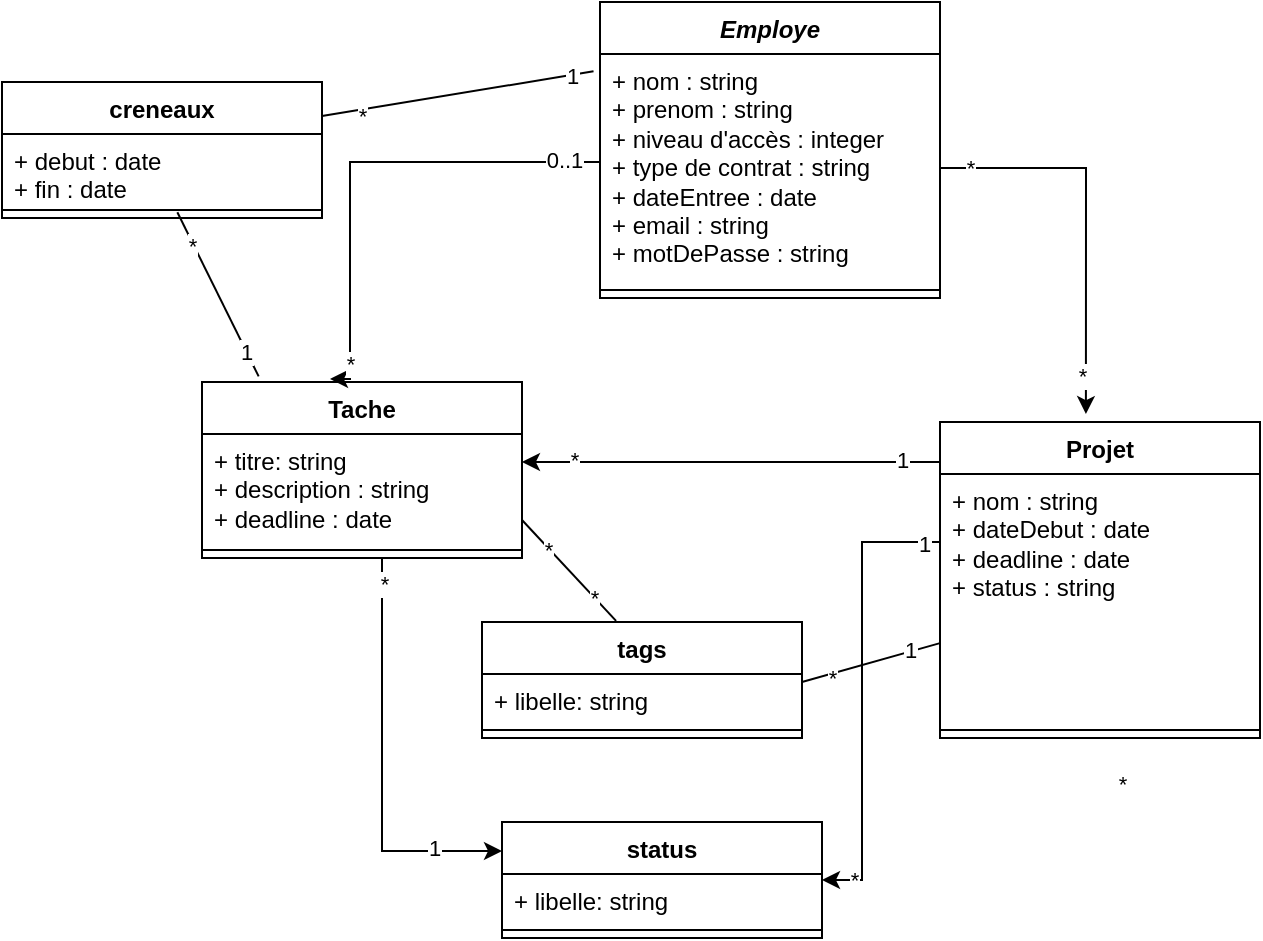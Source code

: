 <mxfile version="24.0.4" type="device">
  <diagram name="Page-1" id="0AbgN0J6PnFSZAf9sb7n">
    <mxGraphModel dx="1434" dy="836" grid="1" gridSize="10" guides="1" tooltips="1" connect="1" arrows="1" fold="1" page="1" pageScale="1" pageWidth="827" pageHeight="1169" math="0" shadow="0">
      <root>
        <mxCell id="0" />
        <mxCell id="1" parent="0" />
        <mxCell id="1QzODoIkPPjALU0ejd00-70" value="&lt;i&gt;Employe&lt;/i&gt;" style="swimlane;fontStyle=1;align=center;verticalAlign=top;childLayout=stackLayout;horizontal=1;startSize=26;horizontalStack=0;resizeParent=1;resizeParentMax=0;resizeLast=0;collapsible=1;marginBottom=0;whiteSpace=wrap;html=1;" parent="1" vertex="1">
          <mxGeometry x="329" y="100" width="170" height="148" as="geometry">
            <mxRectangle x="360" y="350" width="120" height="30" as="alternateBounds" />
          </mxGeometry>
        </mxCell>
        <mxCell id="1QzODoIkPPjALU0ejd00-71" value="+ nom : string&lt;div&gt;+ prenom :&amp;nbsp;&lt;span style=&quot;background-color: initial;&quot;&gt;string&lt;/span&gt;&lt;br&gt;&lt;/div&gt;&lt;div&gt;&lt;span style=&quot;background-color: initial;&quot;&gt;+ niveau d&#39;accès : integer&lt;/span&gt;&lt;br&gt;&lt;/div&gt;&lt;div&gt;+ type de contrat :&amp;nbsp;&lt;span style=&quot;background-color: initial;&quot;&gt;string&lt;/span&gt;&lt;br&gt;&lt;/div&gt;&lt;div&gt;+ dateEntree : date&lt;br&gt;&lt;/div&gt;&lt;div&gt;+ email : string&lt;div&gt;+ motDePasse :&amp;nbsp;&lt;span style=&quot;background-color: initial;&quot;&gt;string&lt;/span&gt;&lt;/div&gt;&lt;/div&gt;" style="text;strokeColor=none;fillColor=none;align=left;verticalAlign=top;spacingLeft=4;spacingRight=4;overflow=hidden;rotatable=0;points=[[0,0.5],[1,0.5]];portConstraint=eastwest;whiteSpace=wrap;html=1;" parent="1QzODoIkPPjALU0ejd00-70" vertex="1">
          <mxGeometry y="26" width="170" height="114" as="geometry" />
        </mxCell>
        <mxCell id="1QzODoIkPPjALU0ejd00-72" value="" style="line;strokeWidth=1;fillColor=none;align=left;verticalAlign=middle;spacingTop=-1;spacingLeft=3;spacingRight=3;rotatable=0;labelPosition=right;points=[];portConstraint=eastwest;strokeColor=inherit;" parent="1QzODoIkPPjALU0ejd00-70" vertex="1">
          <mxGeometry y="140" width="170" height="8" as="geometry" />
        </mxCell>
        <mxCell id="Ov1c8z33-y5xmMtoECHx-14" style="edgeStyle=orthogonalEdgeStyle;rounded=0;orthogonalLoop=1;jettySize=auto;html=1;" edge="1" parent="1" source="1QzODoIkPPjALU0ejd00-74" target="Ov1c8z33-y5xmMtoECHx-11">
          <mxGeometry relative="1" as="geometry">
            <Array as="points">
              <mxPoint x="460" y="370" />
              <mxPoint x="460" y="539" />
            </Array>
          </mxGeometry>
        </mxCell>
        <mxCell id="Ov1c8z33-y5xmMtoECHx-22" value="*" style="edgeLabel;html=1;align=center;verticalAlign=middle;resizable=0;points=[];" vertex="1" connectable="0" parent="Ov1c8z33-y5xmMtoECHx-14">
          <mxGeometry x="0.863" relative="1" as="geometry">
            <mxPoint as="offset" />
          </mxGeometry>
        </mxCell>
        <mxCell id="Ov1c8z33-y5xmMtoECHx-24" value="1" style="edgeLabel;html=1;align=center;verticalAlign=middle;resizable=0;points=[];" vertex="1" connectable="0" parent="Ov1c8z33-y5xmMtoECHx-14">
          <mxGeometry x="-0.928" y="1" relative="1" as="geometry">
            <mxPoint as="offset" />
          </mxGeometry>
        </mxCell>
        <mxCell id="1QzODoIkPPjALU0ejd00-74" value="Projet" style="swimlane;fontStyle=1;align=center;verticalAlign=top;childLayout=stackLayout;horizontal=1;startSize=26;horizontalStack=0;resizeParent=1;resizeParentMax=0;resizeLast=0;collapsible=1;marginBottom=0;whiteSpace=wrap;html=1;" parent="1" vertex="1">
          <mxGeometry x="499" y="310" width="160" height="158" as="geometry">
            <mxRectangle x="360" y="350" width="120" height="30" as="alternateBounds" />
          </mxGeometry>
        </mxCell>
        <mxCell id="1QzODoIkPPjALU0ejd00-75" value="+ nom : string&lt;div&gt;+ dateDebut : date&lt;/div&gt;&lt;div&gt;+ deadline : date&lt;/div&gt;&lt;div&gt;&lt;span style=&quot;background-color: initial;&quot;&gt;+ status : string&lt;/span&gt;&lt;br&gt;&lt;/div&gt;" style="text;strokeColor=none;fillColor=none;align=left;verticalAlign=top;spacingLeft=4;spacingRight=4;overflow=hidden;rotatable=0;points=[[0,0.5],[1,0.5]];portConstraint=eastwest;whiteSpace=wrap;html=1;" parent="1QzODoIkPPjALU0ejd00-74" vertex="1">
          <mxGeometry y="26" width="160" height="124" as="geometry" />
        </mxCell>
        <mxCell id="1QzODoIkPPjALU0ejd00-76" value="" style="line;strokeWidth=1;fillColor=none;align=left;verticalAlign=middle;spacingTop=-1;spacingLeft=3;spacingRight=3;rotatable=0;labelPosition=right;points=[];portConstraint=eastwest;strokeColor=inherit;" parent="1QzODoIkPPjALU0ejd00-74" vertex="1">
          <mxGeometry y="150" width="160" height="8" as="geometry" />
        </mxCell>
        <mxCell id="Ov1c8z33-y5xmMtoECHx-18" style="edgeStyle=orthogonalEdgeStyle;rounded=0;orthogonalLoop=1;jettySize=auto;html=1;entryX=0;entryY=0.25;entryDx=0;entryDy=0;" edge="1" parent="1" source="1QzODoIkPPjALU0ejd00-78" target="Ov1c8z33-y5xmMtoECHx-11">
          <mxGeometry relative="1" as="geometry">
            <mxPoint x="230" y="490" as="targetPoint" />
            <Array as="points">
              <mxPoint x="220" y="525" />
            </Array>
          </mxGeometry>
        </mxCell>
        <mxCell id="Ov1c8z33-y5xmMtoECHx-21" value="*" style="edgeLabel;html=1;align=center;verticalAlign=middle;resizable=0;points=[];" vertex="1" connectable="0" parent="Ov1c8z33-y5xmMtoECHx-18">
          <mxGeometry x="-0.879" y="1" relative="1" as="geometry">
            <mxPoint as="offset" />
          </mxGeometry>
        </mxCell>
        <mxCell id="Ov1c8z33-y5xmMtoECHx-38" value="1" style="edgeLabel;html=1;align=center;verticalAlign=middle;resizable=0;points=[];" vertex="1" connectable="0" parent="Ov1c8z33-y5xmMtoECHx-18">
          <mxGeometry x="0.4" y="-1" relative="1" as="geometry">
            <mxPoint x="27" as="offset" />
          </mxGeometry>
        </mxCell>
        <mxCell id="1QzODoIkPPjALU0ejd00-78" value="Tache" style="swimlane;fontStyle=1;align=center;verticalAlign=top;childLayout=stackLayout;horizontal=1;startSize=26;horizontalStack=0;resizeParent=1;resizeParentMax=0;resizeLast=0;collapsible=1;marginBottom=0;whiteSpace=wrap;html=1;" parent="1" vertex="1">
          <mxGeometry x="130" y="290" width="160" height="88" as="geometry">
            <mxRectangle x="320" y="190" width="90" height="30" as="alternateBounds" />
          </mxGeometry>
        </mxCell>
        <mxCell id="1QzODoIkPPjALU0ejd00-79" value="+ titre: string&lt;div&gt;+ description :&amp;nbsp;&lt;span style=&quot;background-color: initial;&quot;&gt;string&lt;/span&gt;&lt;/div&gt;&lt;div&gt;+ deadline : date&lt;/div&gt;" style="text;strokeColor=none;fillColor=none;align=left;verticalAlign=top;spacingLeft=4;spacingRight=4;overflow=hidden;rotatable=0;points=[[0,0.5],[1,0.5]];portConstraint=eastwest;whiteSpace=wrap;html=1;" parent="1QzODoIkPPjALU0ejd00-78" vertex="1">
          <mxGeometry y="26" width="160" height="54" as="geometry" />
        </mxCell>
        <mxCell id="1QzODoIkPPjALU0ejd00-80" value="" style="line;strokeWidth=1;fillColor=none;align=left;verticalAlign=middle;spacingTop=-1;spacingLeft=3;spacingRight=3;rotatable=0;labelPosition=right;points=[];portConstraint=eastwest;strokeColor=inherit;" parent="1QzODoIkPPjALU0ejd00-78" vertex="1">
          <mxGeometry y="80" width="160" height="8" as="geometry" />
        </mxCell>
        <mxCell id="Ov1c8z33-y5xmMtoECHx-2" style="edgeStyle=orthogonalEdgeStyle;rounded=0;orthogonalLoop=1;jettySize=auto;html=1;entryX=0.456;entryY=-0.025;entryDx=0;entryDy=0;entryPerimeter=0;" edge="1" parent="1" source="1QzODoIkPPjALU0ejd00-71" target="1QzODoIkPPjALU0ejd00-74">
          <mxGeometry relative="1" as="geometry" />
        </mxCell>
        <mxCell id="Ov1c8z33-y5xmMtoECHx-5" value="*" style="edgeLabel;html=1;align=center;verticalAlign=middle;resizable=0;points=[];" vertex="1" connectable="0" parent="Ov1c8z33-y5xmMtoECHx-2">
          <mxGeometry x="-0.85" relative="1" as="geometry">
            <mxPoint as="offset" />
          </mxGeometry>
        </mxCell>
        <mxCell id="Ov1c8z33-y5xmMtoECHx-6" value="*" style="edgeLabel;html=1;align=center;verticalAlign=middle;resizable=0;points=[];" vertex="1" connectable="0" parent="Ov1c8z33-y5xmMtoECHx-2">
          <mxGeometry x="0.806" y="-2" relative="1" as="geometry">
            <mxPoint as="offset" />
          </mxGeometry>
        </mxCell>
        <mxCell id="Ov1c8z33-y5xmMtoECHx-3" style="edgeStyle=orthogonalEdgeStyle;rounded=0;orthogonalLoop=1;jettySize=auto;html=1;entryX=0.4;entryY=-0.017;entryDx=0;entryDy=0;entryPerimeter=0;" edge="1" parent="1" source="1QzODoIkPPjALU0ejd00-71" target="1QzODoIkPPjALU0ejd00-78">
          <mxGeometry relative="1" as="geometry">
            <Array as="points">
              <mxPoint x="204" y="180" />
            </Array>
          </mxGeometry>
        </mxCell>
        <mxCell id="Ov1c8z33-y5xmMtoECHx-4" value="0..1" style="edgeLabel;html=1;align=center;verticalAlign=middle;resizable=0;points=[];" vertex="1" connectable="0" parent="Ov1c8z33-y5xmMtoECHx-3">
          <mxGeometry x="-0.85" y="-1" relative="1" as="geometry">
            <mxPoint as="offset" />
          </mxGeometry>
        </mxCell>
        <mxCell id="Ov1c8z33-y5xmMtoECHx-7" value="*" style="edgeLabel;html=1;align=center;verticalAlign=middle;resizable=0;points=[];" vertex="1" connectable="0" parent="Ov1c8z33-y5xmMtoECHx-3">
          <mxGeometry x="0.855" relative="1" as="geometry">
            <mxPoint as="offset" />
          </mxGeometry>
        </mxCell>
        <mxCell id="Ov1c8z33-y5xmMtoECHx-11" value="status" style="swimlane;fontStyle=1;align=center;verticalAlign=top;childLayout=stackLayout;horizontal=1;startSize=26;horizontalStack=0;resizeParent=1;resizeParentMax=0;resizeLast=0;collapsible=1;marginBottom=0;whiteSpace=wrap;html=1;" vertex="1" parent="1">
          <mxGeometry x="280" y="510" width="160" height="58" as="geometry">
            <mxRectangle x="320" y="190" width="90" height="30" as="alternateBounds" />
          </mxGeometry>
        </mxCell>
        <mxCell id="Ov1c8z33-y5xmMtoECHx-12" value="+ libelle: string" style="text;strokeColor=none;fillColor=none;align=left;verticalAlign=top;spacingLeft=4;spacingRight=4;overflow=hidden;rotatable=0;points=[[0,0.5],[1,0.5]];portConstraint=eastwest;whiteSpace=wrap;html=1;" vertex="1" parent="Ov1c8z33-y5xmMtoECHx-11">
          <mxGeometry y="26" width="160" height="24" as="geometry" />
        </mxCell>
        <mxCell id="Ov1c8z33-y5xmMtoECHx-13" value="" style="line;strokeWidth=1;fillColor=none;align=left;verticalAlign=middle;spacingTop=-1;spacingLeft=3;spacingRight=3;rotatable=0;labelPosition=right;points=[];portConstraint=eastwest;strokeColor=inherit;" vertex="1" parent="Ov1c8z33-y5xmMtoECHx-11">
          <mxGeometry y="50" width="160" height="8" as="geometry" />
        </mxCell>
        <mxCell id="Ov1c8z33-y5xmMtoECHx-41" style="edgeStyle=orthogonalEdgeStyle;rounded=0;orthogonalLoop=1;jettySize=auto;html=1;" edge="1" parent="1">
          <mxGeometry relative="1" as="geometry">
            <mxPoint x="498.97" y="330" as="sourcePoint" />
            <mxPoint x="289.97" y="330" as="targetPoint" />
            <Array as="points">
              <mxPoint x="450" y="330" />
              <mxPoint x="450" y="330" />
            </Array>
          </mxGeometry>
        </mxCell>
        <mxCell id="Ov1c8z33-y5xmMtoECHx-42" value="1" style="edgeLabel;html=1;align=center;verticalAlign=middle;resizable=0;points=[];" vertex="1" connectable="0" parent="Ov1c8z33-y5xmMtoECHx-41">
          <mxGeometry x="-0.816" y="-1" relative="1" as="geometry">
            <mxPoint as="offset" />
          </mxGeometry>
        </mxCell>
        <mxCell id="Ov1c8z33-y5xmMtoECHx-43" value="*" style="edgeLabel;html=1;align=center;verticalAlign=middle;resizable=0;points=[];" vertex="1" connectable="0" parent="Ov1c8z33-y5xmMtoECHx-41">
          <mxGeometry x="0.754" y="-1" relative="1" as="geometry">
            <mxPoint as="offset" />
          </mxGeometry>
        </mxCell>
        <mxCell id="Ov1c8z33-y5xmMtoECHx-45" value="*" style="edgeLabel;html=1;align=center;verticalAlign=middle;resizable=0;points=[];" vertex="1" connectable="0" parent="1">
          <mxGeometry x="590" y="491.0" as="geometry" />
        </mxCell>
        <mxCell id="Ov1c8z33-y5xmMtoECHx-46" value="tags" style="swimlane;fontStyle=1;align=center;verticalAlign=top;childLayout=stackLayout;horizontal=1;startSize=26;horizontalStack=0;resizeParent=1;resizeParentMax=0;resizeLast=0;collapsible=1;marginBottom=0;whiteSpace=wrap;html=1;" vertex="1" parent="1">
          <mxGeometry x="270" y="410" width="160" height="58" as="geometry">
            <mxRectangle x="320" y="190" width="90" height="30" as="alternateBounds" />
          </mxGeometry>
        </mxCell>
        <mxCell id="Ov1c8z33-y5xmMtoECHx-47" value="+ libelle: string" style="text;strokeColor=none;fillColor=none;align=left;verticalAlign=top;spacingLeft=4;spacingRight=4;overflow=hidden;rotatable=0;points=[[0,0.5],[1,0.5]];portConstraint=eastwest;whiteSpace=wrap;html=1;" vertex="1" parent="Ov1c8z33-y5xmMtoECHx-46">
          <mxGeometry y="26" width="160" height="24" as="geometry" />
        </mxCell>
        <mxCell id="Ov1c8z33-y5xmMtoECHx-48" value="" style="line;strokeWidth=1;fillColor=none;align=left;verticalAlign=middle;spacingTop=-1;spacingLeft=3;spacingRight=3;rotatable=0;labelPosition=right;points=[];portConstraint=eastwest;strokeColor=inherit;" vertex="1" parent="Ov1c8z33-y5xmMtoECHx-46">
          <mxGeometry y="50" width="160" height="8" as="geometry" />
        </mxCell>
        <mxCell id="Ov1c8z33-y5xmMtoECHx-50" value="" style="endArrow=none;html=1;rounded=0;" edge="1" parent="1" target="1QzODoIkPPjALU0ejd00-75">
          <mxGeometry width="50" height="50" relative="1" as="geometry">
            <mxPoint x="430" y="440" as="sourcePoint" />
            <mxPoint x="480" y="390" as="targetPoint" />
          </mxGeometry>
        </mxCell>
        <mxCell id="Ov1c8z33-y5xmMtoECHx-55" value="*" style="edgeLabel;html=1;align=center;verticalAlign=middle;resizable=0;points=[];" vertex="1" connectable="0" parent="Ov1c8z33-y5xmMtoECHx-50">
          <mxGeometry x="-0.582" y="-2" relative="1" as="geometry">
            <mxPoint as="offset" />
          </mxGeometry>
        </mxCell>
        <mxCell id="Ov1c8z33-y5xmMtoECHx-56" value="1" style="edgeLabel;html=1;align=center;verticalAlign=middle;resizable=0;points=[];" vertex="1" connectable="0" parent="Ov1c8z33-y5xmMtoECHx-50">
          <mxGeometry x="0.606" y="1" relative="1" as="geometry">
            <mxPoint x="-1" as="offset" />
          </mxGeometry>
        </mxCell>
        <mxCell id="Ov1c8z33-y5xmMtoECHx-51" value="creneaux" style="swimlane;fontStyle=1;align=center;verticalAlign=top;childLayout=stackLayout;horizontal=1;startSize=26;horizontalStack=0;resizeParent=1;resizeParentMax=0;resizeLast=0;collapsible=1;marginBottom=0;whiteSpace=wrap;html=1;" vertex="1" parent="1">
          <mxGeometry x="30" y="140" width="160" height="68" as="geometry">
            <mxRectangle x="320" y="190" width="90" height="30" as="alternateBounds" />
          </mxGeometry>
        </mxCell>
        <mxCell id="Ov1c8z33-y5xmMtoECHx-52" value="+ debut : date&lt;div&gt;+ fin : date&lt;/div&gt;" style="text;strokeColor=none;fillColor=none;align=left;verticalAlign=top;spacingLeft=4;spacingRight=4;overflow=hidden;rotatable=0;points=[[0,0.5],[1,0.5]];portConstraint=eastwest;whiteSpace=wrap;html=1;" vertex="1" parent="Ov1c8z33-y5xmMtoECHx-51">
          <mxGeometry y="26" width="160" height="34" as="geometry" />
        </mxCell>
        <mxCell id="Ov1c8z33-y5xmMtoECHx-53" value="" style="line;strokeWidth=1;fillColor=none;align=left;verticalAlign=middle;spacingTop=-1;spacingLeft=3;spacingRight=3;rotatable=0;labelPosition=right;points=[];portConstraint=eastwest;strokeColor=inherit;" vertex="1" parent="Ov1c8z33-y5xmMtoECHx-51">
          <mxGeometry y="60" width="160" height="8" as="geometry" />
        </mxCell>
        <mxCell id="Ov1c8z33-y5xmMtoECHx-57" value="" style="endArrow=none;html=1;rounded=0;entryX=0.419;entryY=-0.01;entryDx=0;entryDy=0;entryPerimeter=0;" edge="1" parent="1" target="Ov1c8z33-y5xmMtoECHx-46">
          <mxGeometry width="50" height="50" relative="1" as="geometry">
            <mxPoint x="290" y="359" as="sourcePoint" />
            <mxPoint x="359" y="340" as="targetPoint" />
          </mxGeometry>
        </mxCell>
        <mxCell id="Ov1c8z33-y5xmMtoECHx-60" value="*" style="edgeLabel;html=1;align=center;verticalAlign=middle;resizable=0;points=[];" vertex="1" connectable="0" parent="Ov1c8z33-y5xmMtoECHx-57">
          <mxGeometry x="0.518" relative="1" as="geometry">
            <mxPoint as="offset" />
          </mxGeometry>
        </mxCell>
        <mxCell id="Ov1c8z33-y5xmMtoECHx-61" value="*" style="edgeLabel;html=1;align=center;verticalAlign=middle;resizable=0;points=[];" vertex="1" connectable="0" parent="Ov1c8z33-y5xmMtoECHx-57">
          <mxGeometry x="-0.438" y="-1" relative="1" as="geometry">
            <mxPoint as="offset" />
          </mxGeometry>
        </mxCell>
        <mxCell id="Ov1c8z33-y5xmMtoECHx-63" value="" style="endArrow=none;html=1;rounded=0;entryX=-0.019;entryY=0.076;entryDx=0;entryDy=0;entryPerimeter=0;exitX=1;exitY=0.25;exitDx=0;exitDy=0;" edge="1" parent="1" source="Ov1c8z33-y5xmMtoECHx-51" target="1QzODoIkPPjALU0ejd00-71">
          <mxGeometry width="50" height="50" relative="1" as="geometry">
            <mxPoint x="230" y="160" as="sourcePoint" />
            <mxPoint x="280" y="110" as="targetPoint" />
          </mxGeometry>
        </mxCell>
        <mxCell id="Ov1c8z33-y5xmMtoECHx-67" value="1" style="edgeLabel;html=1;align=center;verticalAlign=middle;resizable=0;points=[];" vertex="1" connectable="0" parent="Ov1c8z33-y5xmMtoECHx-63">
          <mxGeometry x="0.83" relative="1" as="geometry">
            <mxPoint as="offset" />
          </mxGeometry>
        </mxCell>
        <mxCell id="Ov1c8z33-y5xmMtoECHx-68" value="*" style="edgeLabel;html=1;align=center;verticalAlign=middle;resizable=0;points=[];" vertex="1" connectable="0" parent="Ov1c8z33-y5xmMtoECHx-63">
          <mxGeometry x="-0.712" y="-3" relative="1" as="geometry">
            <mxPoint as="offset" />
          </mxGeometry>
        </mxCell>
        <mxCell id="Ov1c8z33-y5xmMtoECHx-64" value="" style="endArrow=none;html=1;rounded=0;exitX=0.177;exitY=-0.032;exitDx=0;exitDy=0;exitPerimeter=0;entryX=0.548;entryY=0.644;entryDx=0;entryDy=0;entryPerimeter=0;" edge="1" parent="1" source="1QzODoIkPPjALU0ejd00-78" target="Ov1c8z33-y5xmMtoECHx-53">
          <mxGeometry width="50" height="50" relative="1" as="geometry">
            <mxPoint x="42" y="230" as="sourcePoint" />
            <mxPoint x="130" y="210" as="targetPoint" />
          </mxGeometry>
        </mxCell>
        <mxCell id="Ov1c8z33-y5xmMtoECHx-70" value="1" style="edgeLabel;html=1;align=center;verticalAlign=middle;resizable=0;points=[];" vertex="1" connectable="0" parent="Ov1c8z33-y5xmMtoECHx-64">
          <mxGeometry x="-0.689" relative="1" as="geometry">
            <mxPoint as="offset" />
          </mxGeometry>
        </mxCell>
        <mxCell id="Ov1c8z33-y5xmMtoECHx-71" value="*" style="edgeLabel;html=1;align=center;verticalAlign=middle;resizable=0;points=[];" vertex="1" connectable="0" parent="Ov1c8z33-y5xmMtoECHx-64">
          <mxGeometry x="0.596" y="1" relative="1" as="geometry">
            <mxPoint as="offset" />
          </mxGeometry>
        </mxCell>
      </root>
    </mxGraphModel>
  </diagram>
</mxfile>
